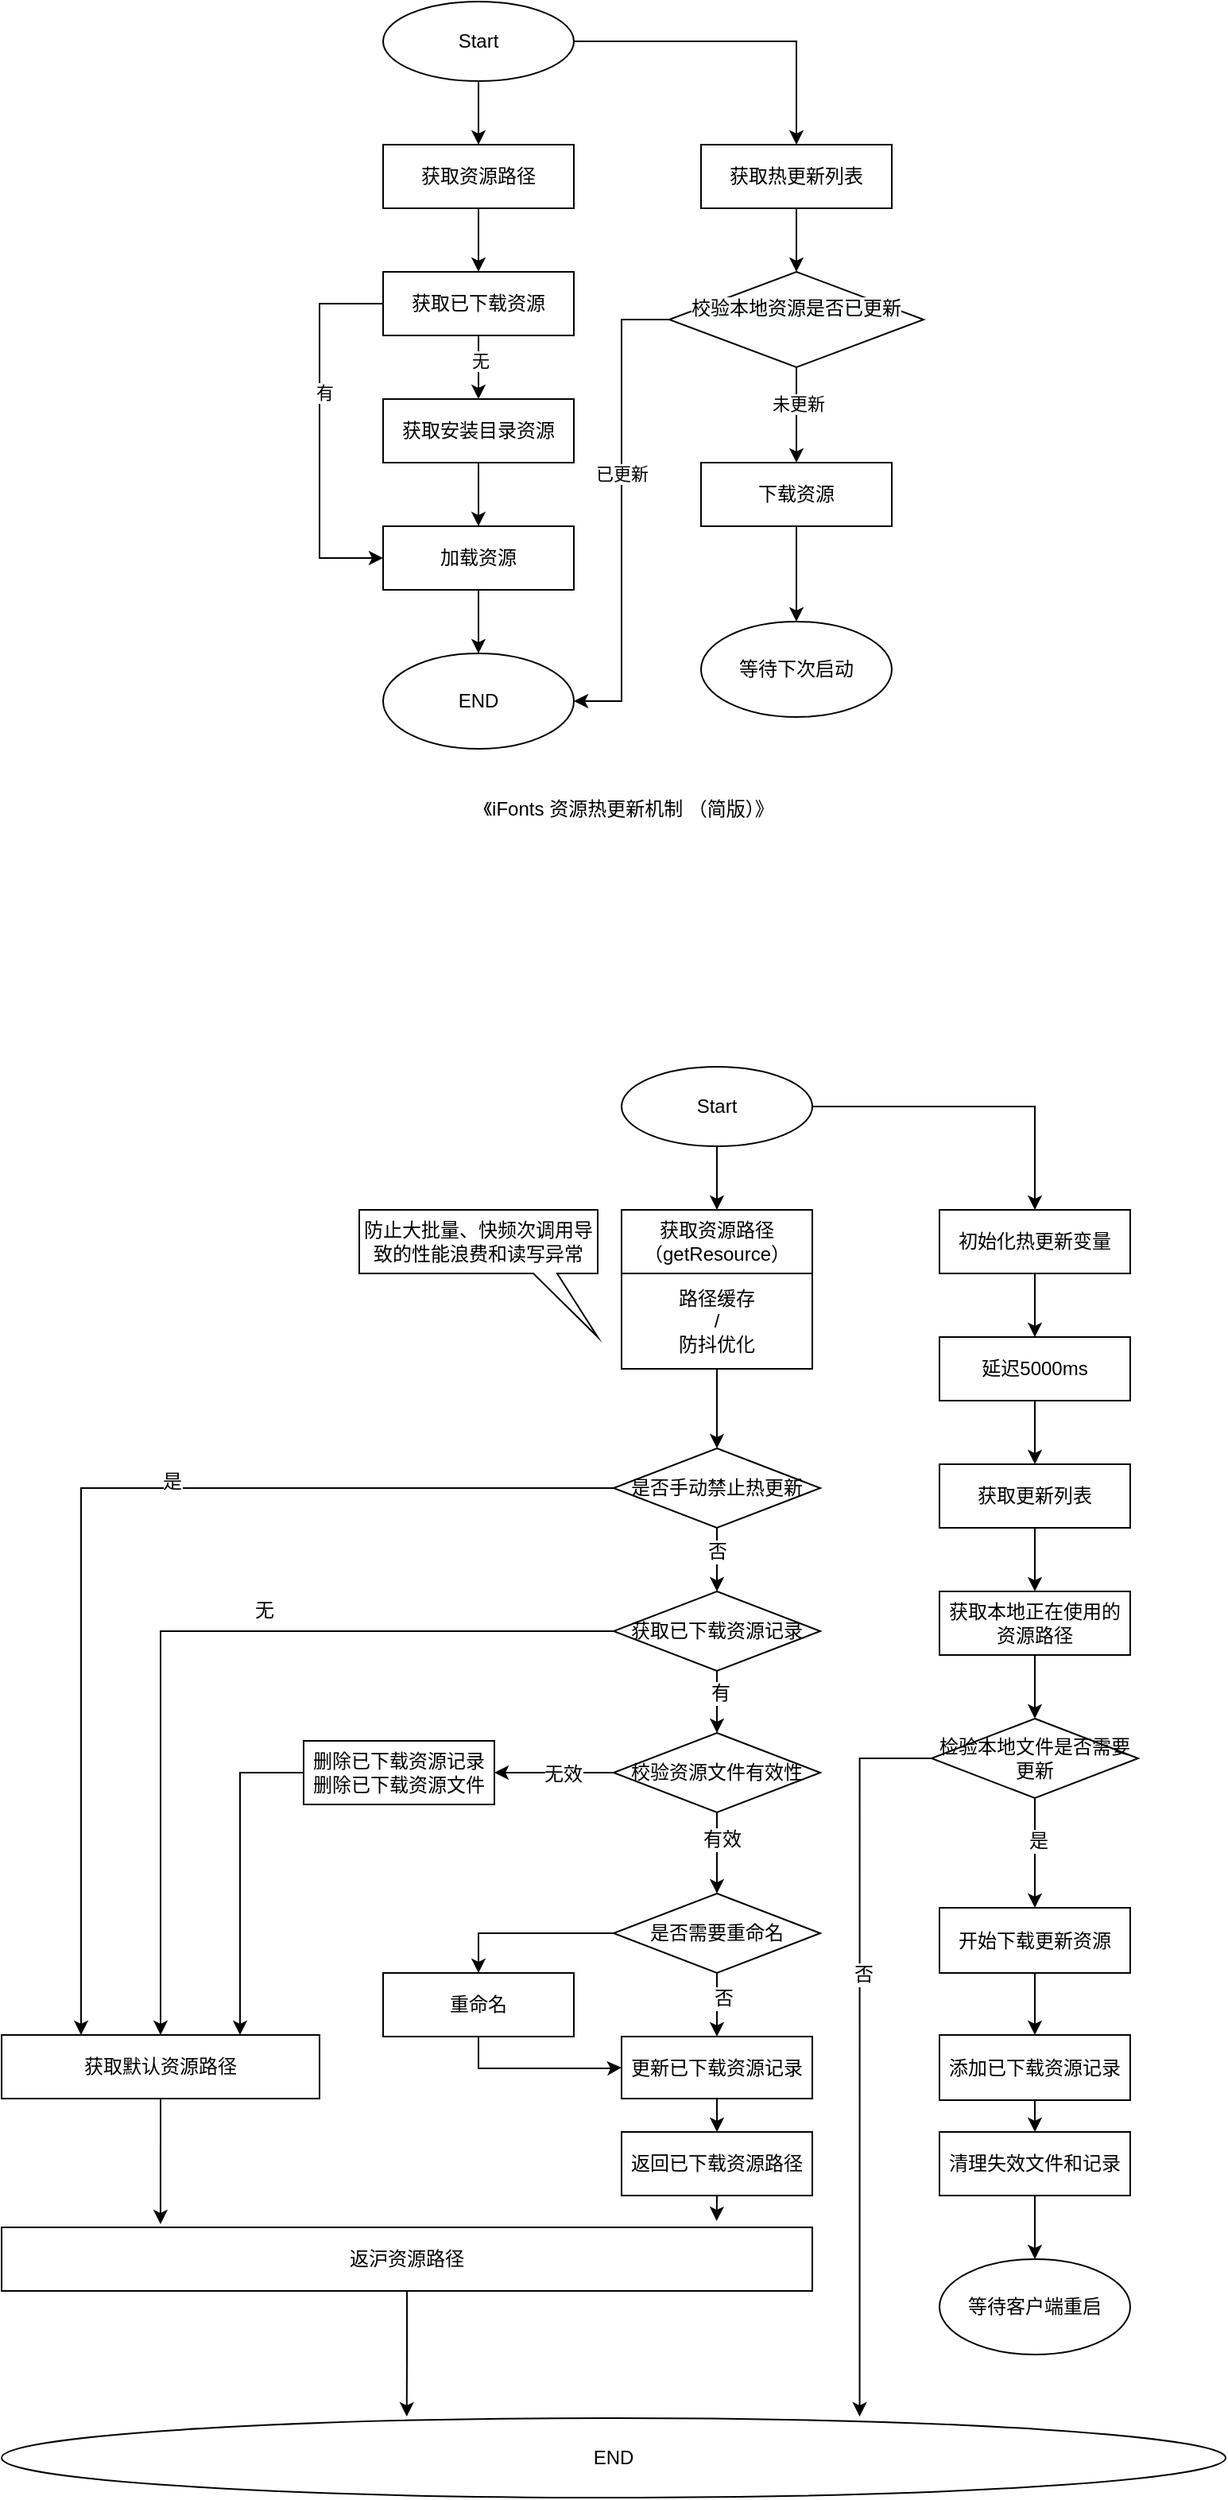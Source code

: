 <mxfile version="20.3.1" type="github">
  <diagram id="C5RBs43oDa-KdzZeNtuy" name="Page-1">
    <mxGraphModel dx="1422" dy="754" grid="0" gridSize="10" guides="1" tooltips="1" connect="1" arrows="0" fold="1" page="1" pageScale="1" pageWidth="827" pageHeight="1169" background="none" math="0" shadow="0">
      <root>
        <mxCell id="WIyWlLk6GJQsqaUBKTNV-0" />
        <mxCell id="WIyWlLk6GJQsqaUBKTNV-1" parent="WIyWlLk6GJQsqaUBKTNV-0" />
        <mxCell id="xe6mJoWitt6VAwb-PU7R-11" style="edgeStyle=orthogonalEdgeStyle;rounded=0;orthogonalLoop=1;jettySize=auto;html=1;exitX=0.5;exitY=1;exitDx=0;exitDy=0;entryX=0.5;entryY=0;entryDx=0;entryDy=0;" parent="WIyWlLk6GJQsqaUBKTNV-1" source="xe6mJoWitt6VAwb-PU7R-31" target="xe6mJoWitt6VAwb-PU7R-1" edge="1">
          <mxGeometry relative="1" as="geometry">
            <mxPoint x="320" y="130" as="sourcePoint" />
          </mxGeometry>
        </mxCell>
        <mxCell id="xe6mJoWitt6VAwb-PU7R-16" style="edgeStyle=orthogonalEdgeStyle;rounded=0;orthogonalLoop=1;jettySize=auto;html=1;exitX=1;exitY=0.5;exitDx=0;exitDy=0;entryX=0.5;entryY=0;entryDx=0;entryDy=0;" parent="WIyWlLk6GJQsqaUBKTNV-1" source="xe6mJoWitt6VAwb-PU7R-31" target="xe6mJoWitt6VAwb-PU7R-14" edge="1">
          <mxGeometry relative="1" as="geometry">
            <mxPoint x="380" y="110" as="sourcePoint" />
          </mxGeometry>
        </mxCell>
        <mxCell id="xe6mJoWitt6VAwb-PU7R-12" style="edgeStyle=orthogonalEdgeStyle;rounded=0;orthogonalLoop=1;jettySize=auto;html=1;exitX=0.5;exitY=1;exitDx=0;exitDy=0;entryX=0.5;entryY=0;entryDx=0;entryDy=0;" parent="WIyWlLk6GJQsqaUBKTNV-1" source="xe6mJoWitt6VAwb-PU7R-1" target="xe6mJoWitt6VAwb-PU7R-2" edge="1">
          <mxGeometry relative="1" as="geometry" />
        </mxCell>
        <mxCell id="xe6mJoWitt6VAwb-PU7R-1" value="获取资源路径" style="rounded=0;whiteSpace=wrap;html=1;" parent="WIyWlLk6GJQsqaUBKTNV-1" vertex="1">
          <mxGeometry x="260" y="170" width="120" height="40" as="geometry" />
        </mxCell>
        <mxCell id="xe6mJoWitt6VAwb-PU7R-3" style="edgeStyle=orthogonalEdgeStyle;rounded=0;orthogonalLoop=1;jettySize=auto;html=1;exitX=0;exitY=0.5;exitDx=0;exitDy=0;entryX=0;entryY=0.5;entryDx=0;entryDy=0;" parent="WIyWlLk6GJQsqaUBKTNV-1" source="xe6mJoWitt6VAwb-PU7R-2" target="xe6mJoWitt6VAwb-PU7R-9" edge="1">
          <mxGeometry relative="1" as="geometry">
            <mxPoint x="180" y="330" as="targetPoint" />
            <Array as="points">
              <mxPoint x="220" y="270" />
              <mxPoint x="220" y="430" />
            </Array>
          </mxGeometry>
        </mxCell>
        <mxCell id="xe6mJoWitt6VAwb-PU7R-5" value="有" style="edgeLabel;html=1;align=center;verticalAlign=middle;resizable=0;points=[];rounded=0;" parent="xe6mJoWitt6VAwb-PU7R-3" vertex="1" connectable="0">
          <mxGeometry x="-0.2" y="3" relative="1" as="geometry">
            <mxPoint as="offset" />
          </mxGeometry>
        </mxCell>
        <mxCell id="xe6mJoWitt6VAwb-PU7R-6" style="edgeStyle=orthogonalEdgeStyle;rounded=0;orthogonalLoop=1;jettySize=auto;html=1;exitX=0.5;exitY=1;exitDx=0;exitDy=0;" parent="WIyWlLk6GJQsqaUBKTNV-1" source="xe6mJoWitt6VAwb-PU7R-2" edge="1">
          <mxGeometry relative="1" as="geometry">
            <mxPoint x="320" y="330" as="targetPoint" />
          </mxGeometry>
        </mxCell>
        <mxCell id="xe6mJoWitt6VAwb-PU7R-7" value="无" style="edgeLabel;html=1;align=center;verticalAlign=middle;resizable=0;points=[];rounded=0;" parent="xe6mJoWitt6VAwb-PU7R-6" vertex="1" connectable="0">
          <mxGeometry x="-0.236" y="1" relative="1" as="geometry">
            <mxPoint as="offset" />
          </mxGeometry>
        </mxCell>
        <mxCell id="xe6mJoWitt6VAwb-PU7R-2" value="获取已下载资源" style="rounded=0;whiteSpace=wrap;html=1;" parent="WIyWlLk6GJQsqaUBKTNV-1" vertex="1">
          <mxGeometry x="260" y="250" width="120" height="40" as="geometry" />
        </mxCell>
        <mxCell id="xe6mJoWitt6VAwb-PU7R-10" style="edgeStyle=orthogonalEdgeStyle;rounded=0;orthogonalLoop=1;jettySize=auto;html=1;exitX=0.5;exitY=1;exitDx=0;exitDy=0;entryX=0.5;entryY=0;entryDx=0;entryDy=0;" parent="WIyWlLk6GJQsqaUBKTNV-1" source="xe6mJoWitt6VAwb-PU7R-8" target="xe6mJoWitt6VAwb-PU7R-9" edge="1">
          <mxGeometry relative="1" as="geometry" />
        </mxCell>
        <mxCell id="xe6mJoWitt6VAwb-PU7R-8" value="获取安装目录资源" style="rounded=0;whiteSpace=wrap;html=1;" parent="WIyWlLk6GJQsqaUBKTNV-1" vertex="1">
          <mxGeometry x="260" y="330" width="120" height="40" as="geometry" />
        </mxCell>
        <mxCell id="xe6mJoWitt6VAwb-PU7R-21" style="edgeStyle=orthogonalEdgeStyle;rounded=0;orthogonalLoop=1;jettySize=auto;html=1;exitX=0.5;exitY=1;exitDx=0;exitDy=0;entryX=0.5;entryY=0;entryDx=0;entryDy=0;" parent="WIyWlLk6GJQsqaUBKTNV-1" source="xe6mJoWitt6VAwb-PU7R-9" target="xe6mJoWitt6VAwb-PU7R-30" edge="1">
          <mxGeometry relative="1" as="geometry" />
        </mxCell>
        <mxCell id="xe6mJoWitt6VAwb-PU7R-9" value="加载资源" style="rounded=0;whiteSpace=wrap;html=1;" parent="WIyWlLk6GJQsqaUBKTNV-1" vertex="1">
          <mxGeometry x="260" y="410" width="120" height="40" as="geometry" />
        </mxCell>
        <mxCell id="xe6mJoWitt6VAwb-PU7R-19" style="edgeStyle=orthogonalEdgeStyle;rounded=0;orthogonalLoop=1;jettySize=auto;html=1;exitX=0.5;exitY=1;exitDx=0;exitDy=0;entryX=0.5;entryY=0;entryDx=0;entryDy=0;" parent="WIyWlLk6GJQsqaUBKTNV-1" source="xe6mJoWitt6VAwb-PU7R-14" target="xe6mJoWitt6VAwb-PU7R-18" edge="1">
          <mxGeometry relative="1" as="geometry" />
        </mxCell>
        <mxCell id="xe6mJoWitt6VAwb-PU7R-14" value="获取热更新列表" style="rounded=0;whiteSpace=wrap;html=1;" parent="WIyWlLk6GJQsqaUBKTNV-1" vertex="1">
          <mxGeometry x="460" y="170" width="120" height="40" as="geometry" />
        </mxCell>
        <mxCell id="xe6mJoWitt6VAwb-PU7R-22" style="edgeStyle=orthogonalEdgeStyle;rounded=0;orthogonalLoop=1;jettySize=auto;html=1;exitX=0;exitY=0.5;exitDx=0;exitDy=0;entryX=1;entryY=0.5;entryDx=0;entryDy=0;" parent="WIyWlLk6GJQsqaUBKTNV-1" source="xe6mJoWitt6VAwb-PU7R-18" target="xe6mJoWitt6VAwb-PU7R-30" edge="1">
          <mxGeometry relative="1" as="geometry" />
        </mxCell>
        <mxCell id="xe6mJoWitt6VAwb-PU7R-23" value="已更新" style="edgeLabel;html=1;align=center;verticalAlign=middle;resizable=0;points=[];rounded=0;" parent="xe6mJoWitt6VAwb-PU7R-22" vertex="1" connectable="0">
          <mxGeometry x="-0.152" relative="1" as="geometry">
            <mxPoint as="offset" />
          </mxGeometry>
        </mxCell>
        <mxCell id="xe6mJoWitt6VAwb-PU7R-25" style="edgeStyle=orthogonalEdgeStyle;rounded=0;orthogonalLoop=1;jettySize=auto;html=1;exitX=0.5;exitY=1;exitDx=0;exitDy=0;entryX=0.5;entryY=0;entryDx=0;entryDy=0;" parent="WIyWlLk6GJQsqaUBKTNV-1" source="xe6mJoWitt6VAwb-PU7R-18" target="xe6mJoWitt6VAwb-PU7R-24" edge="1">
          <mxGeometry relative="1" as="geometry" />
        </mxCell>
        <mxCell id="xe6mJoWitt6VAwb-PU7R-26" value="未更新" style="edgeLabel;html=1;align=center;verticalAlign=middle;resizable=0;points=[];rounded=0;" parent="xe6mJoWitt6VAwb-PU7R-25" vertex="1" connectable="0">
          <mxGeometry x="-0.229" y="1" relative="1" as="geometry">
            <mxPoint as="offset" />
          </mxGeometry>
        </mxCell>
        <mxCell id="xe6mJoWitt6VAwb-PU7R-18" value="&#xa;&lt;span style=&quot;color: rgb(0, 0, 0); font-family: Helvetica; font-size: 12px; font-style: normal; font-variant-ligatures: normal; font-variant-caps: normal; font-weight: 400; letter-spacing: normal; orphans: 2; text-align: center; text-indent: 0px; text-transform: none; widows: 2; word-spacing: 0px; -webkit-text-stroke-width: 0px; background-color: rgb(248, 249, 250); text-decoration-thickness: initial; text-decoration-style: initial; text-decoration-color: initial; float: none; display: inline !important;&quot;&gt;校验本地资源是否已更新&lt;/span&gt;&#xa;&#xa;" style="rhombus;whiteSpace=wrap;html=1;rounded=0;" parent="WIyWlLk6GJQsqaUBKTNV-1" vertex="1">
          <mxGeometry x="440" y="250" width="160" height="60" as="geometry" />
        </mxCell>
        <mxCell id="xe6mJoWitt6VAwb-PU7R-27" style="edgeStyle=orthogonalEdgeStyle;rounded=0;orthogonalLoop=1;jettySize=auto;html=1;exitX=0.5;exitY=1;exitDx=0;exitDy=0;entryX=0.5;entryY=0;entryDx=0;entryDy=0;entryPerimeter=0;" parent="WIyWlLk6GJQsqaUBKTNV-1" source="xe6mJoWitt6VAwb-PU7R-24" target="xe6mJoWitt6VAwb-PU7R-29" edge="1">
          <mxGeometry relative="1" as="geometry">
            <mxPoint x="520" y="460" as="targetPoint" />
          </mxGeometry>
        </mxCell>
        <mxCell id="xe6mJoWitt6VAwb-PU7R-24" value="下载资源" style="rounded=0;whiteSpace=wrap;html=1;" parent="WIyWlLk6GJQsqaUBKTNV-1" vertex="1">
          <mxGeometry x="460" y="370" width="120" height="40" as="geometry" />
        </mxCell>
        <mxCell id="xe6mJoWitt6VAwb-PU7R-29" value="等待下次启动" style="ellipse;whiteSpace=wrap;html=1;rounded=0;" parent="WIyWlLk6GJQsqaUBKTNV-1" vertex="1">
          <mxGeometry x="460" y="470" width="120" height="60" as="geometry" />
        </mxCell>
        <mxCell id="xe6mJoWitt6VAwb-PU7R-30" value="END" style="ellipse;whiteSpace=wrap;html=1;rounded=0;" parent="WIyWlLk6GJQsqaUBKTNV-1" vertex="1">
          <mxGeometry x="260" y="490" width="120" height="60" as="geometry" />
        </mxCell>
        <mxCell id="xe6mJoWitt6VAwb-PU7R-31" value="Start" style="ellipse;whiteSpace=wrap;html=1;rounded=0;" parent="WIyWlLk6GJQsqaUBKTNV-1" vertex="1">
          <mxGeometry x="260" y="80" width="120" height="50" as="geometry" />
        </mxCell>
        <mxCell id="JpnCjVbmepu3uOg2F2u0-0" value="《iFonts 资源热更新机制 （简版）》" style="text;html=1;align=center;verticalAlign=middle;resizable=0;points=[];autosize=1;strokeColor=none;fillColor=none;rounded=0;" vertex="1" parent="WIyWlLk6GJQsqaUBKTNV-1">
          <mxGeometry x="307" y="575" width="213" height="26" as="geometry" />
        </mxCell>
        <mxCell id="JpnCjVbmepu3uOg2F2u0-1" style="edgeStyle=orthogonalEdgeStyle;rounded=0;orthogonalLoop=1;jettySize=auto;html=1;exitX=0.5;exitY=1;exitDx=0;exitDy=0;entryX=0.5;entryY=0;entryDx=0;entryDy=0;" edge="1" parent="WIyWlLk6GJQsqaUBKTNV-1" source="JpnCjVbmepu3uOg2F2u0-25" target="JpnCjVbmepu3uOg2F2u0-4">
          <mxGeometry relative="1" as="geometry">
            <mxPoint x="470" y="800" as="sourcePoint" />
          </mxGeometry>
        </mxCell>
        <mxCell id="JpnCjVbmepu3uOg2F2u0-2" style="edgeStyle=orthogonalEdgeStyle;rounded=0;orthogonalLoop=1;jettySize=auto;html=1;exitX=1;exitY=0.5;exitDx=0;exitDy=0;entryX=0.5;entryY=0;entryDx=0;entryDy=0;" edge="1" parent="WIyWlLk6GJQsqaUBKTNV-1" source="JpnCjVbmepu3uOg2F2u0-25" target="JpnCjVbmepu3uOg2F2u0-15">
          <mxGeometry relative="1" as="geometry">
            <mxPoint x="530" y="780" as="sourcePoint" />
          </mxGeometry>
        </mxCell>
        <mxCell id="JpnCjVbmepu3uOg2F2u0-4" value="获取资源路径（getResource）" style="rounded=0;whiteSpace=wrap;html=1;" vertex="1" parent="WIyWlLk6GJQsqaUBKTNV-1">
          <mxGeometry x="410" y="840" width="120" height="40" as="geometry" />
        </mxCell>
        <mxCell id="JpnCjVbmepu3uOg2F2u0-96" style="edgeStyle=orthogonalEdgeStyle;rounded=0;orthogonalLoop=1;jettySize=auto;html=1;exitX=0.5;exitY=1;exitDx=0;exitDy=0;entryX=0.5;entryY=0;entryDx=0;entryDy=0;fontSize=12;startArrow=none;startFill=0;endArrow=classic;endFill=1;" edge="1" parent="WIyWlLk6GJQsqaUBKTNV-1" source="JpnCjVbmepu3uOg2F2u0-15" target="JpnCjVbmepu3uOg2F2u0-87">
          <mxGeometry relative="1" as="geometry" />
        </mxCell>
        <mxCell id="JpnCjVbmepu3uOg2F2u0-15" value="初始化热更新变量" style="rounded=0;whiteSpace=wrap;html=1;" vertex="1" parent="WIyWlLk6GJQsqaUBKTNV-1">
          <mxGeometry x="610" y="840" width="120" height="40" as="geometry" />
        </mxCell>
        <mxCell id="JpnCjVbmepu3uOg2F2u0-25" value="Start" style="ellipse;whiteSpace=wrap;html=1;rounded=0;" vertex="1" parent="WIyWlLk6GJQsqaUBKTNV-1">
          <mxGeometry x="410" y="750" width="120" height="50" as="geometry" />
        </mxCell>
        <mxCell id="JpnCjVbmepu3uOg2F2u0-49" style="orthogonalLoop=1;jettySize=auto;html=1;exitX=0.5;exitY=1;exitDx=0;exitDy=0;fontSize=12;endArrow=classic;rounded=0;startArrow=none;startFill=0;endFill=1;entryX=0.5;entryY=0;entryDx=0;entryDy=0;edgeStyle=orthogonalEdgeStyle;" edge="1" parent="WIyWlLk6GJQsqaUBKTNV-1" source="JpnCjVbmepu3uOg2F2u0-45" target="JpnCjVbmepu3uOg2F2u0-51">
          <mxGeometry relative="1" as="geometry">
            <mxPoint x="470" y="1000" as="targetPoint" />
          </mxGeometry>
        </mxCell>
        <mxCell id="JpnCjVbmepu3uOg2F2u0-45" value="&lt;span style=&quot;color: rgb(0, 0, 0); font-family: Helvetica; font-size: 12px; font-style: normal; font-variant-ligatures: normal; font-variant-caps: normal; font-weight: 400; letter-spacing: normal; orphans: 2; text-align: center; text-indent: 0px; text-transform: none; widows: 2; word-spacing: 0px; -webkit-text-stroke-width: 0px; background-color: rgb(255, 255, 255); text-decoration-thickness: initial; text-decoration-style: initial; text-decoration-color: initial; float: none; display: inline !important;&quot;&gt;路径缓存&lt;/span&gt;&lt;br style=&quot;color: rgb(0, 0, 0); font-family: Helvetica; font-size: 12px; font-style: normal; font-variant-ligatures: normal; font-variant-caps: normal; font-weight: 400; letter-spacing: normal; orphans: 2; text-align: center; text-indent: 0px; text-transform: none; widows: 2; word-spacing: 0px; -webkit-text-stroke-width: 0px; text-decoration-thickness: initial; text-decoration-style: initial; text-decoration-color: initial;&quot;&gt;&lt;span style=&quot;color: rgb(0, 0, 0); font-family: Helvetica; font-size: 12px; font-style: normal; font-variant-ligatures: normal; font-variant-caps: normal; font-weight: 400; letter-spacing: normal; orphans: 2; text-align: center; text-indent: 0px; text-transform: none; widows: 2; word-spacing: 0px; -webkit-text-stroke-width: 0px; background-color: rgb(255, 255, 255); text-decoration-thickness: initial; text-decoration-style: initial; text-decoration-color: initial; float: none; display: inline !important;&quot;&gt;/&lt;/span&gt;&lt;br style=&quot;color: rgb(0, 0, 0); font-family: Helvetica; font-size: 12px; font-style: normal; font-variant-ligatures: normal; font-variant-caps: normal; font-weight: 400; letter-spacing: normal; orphans: 2; text-align: center; text-indent: 0px; text-transform: none; widows: 2; word-spacing: 0px; -webkit-text-stroke-width: 0px; text-decoration-thickness: initial; text-decoration-style: initial; text-decoration-color: initial;&quot;&gt;&lt;span style=&quot;color: rgb(0, 0, 0); font-family: Helvetica; font-size: 12px; font-style: normal; font-variant-ligatures: normal; font-variant-caps: normal; font-weight: 400; letter-spacing: normal; orphans: 2; text-align: center; text-indent: 0px; text-transform: none; widows: 2; word-spacing: 0px; -webkit-text-stroke-width: 0px; background-color: rgb(255, 255, 255); text-decoration-thickness: initial; text-decoration-style: initial; text-decoration-color: initial; float: none; display: inline !important;&quot;&gt;防抖优化&lt;/span&gt;&lt;br&gt;" style="rounded=0;whiteSpace=wrap;html=1;fontSize=12;" vertex="1" parent="WIyWlLk6GJQsqaUBKTNV-1">
          <mxGeometry x="410" y="880" width="120" height="60" as="geometry" />
        </mxCell>
        <mxCell id="JpnCjVbmepu3uOg2F2u0-50" style="edgeStyle=none;rounded=0;orthogonalLoop=1;jettySize=auto;html=1;exitX=0.5;exitY=1;exitDx=0;exitDy=0;fontSize=12;startArrow=none;startFill=0;endArrow=classic;endFill=1;entryX=0.5;entryY=0;entryDx=0;entryDy=0;" edge="1" parent="WIyWlLk6GJQsqaUBKTNV-1" source="JpnCjVbmepu3uOg2F2u0-51" target="JpnCjVbmepu3uOg2F2u0-60">
          <mxGeometry relative="1" as="geometry">
            <mxPoint x="470" y="1080" as="targetPoint" />
            <mxPoint x="470" y="1040" as="sourcePoint" />
          </mxGeometry>
        </mxCell>
        <mxCell id="JpnCjVbmepu3uOg2F2u0-56" value="否" style="edgeLabel;html=1;align=center;verticalAlign=middle;resizable=0;points=[];fontSize=12;" vertex="1" connectable="0" parent="JpnCjVbmepu3uOg2F2u0-50">
          <mxGeometry x="-0.5" y="-1" relative="1" as="geometry">
            <mxPoint x="1" y="5" as="offset" />
          </mxGeometry>
        </mxCell>
        <mxCell id="JpnCjVbmepu3uOg2F2u0-53" style="edgeStyle=orthogonalEdgeStyle;rounded=0;orthogonalLoop=1;jettySize=auto;html=1;exitX=0;exitY=0.5;exitDx=0;exitDy=0;fontSize=12;startArrow=none;startFill=0;endArrow=classic;endFill=1;entryX=0.25;entryY=0;entryDx=0;entryDy=0;" edge="1" parent="WIyWlLk6GJQsqaUBKTNV-1" source="JpnCjVbmepu3uOg2F2u0-51" target="JpnCjVbmepu3uOg2F2u0-54">
          <mxGeometry relative="1" as="geometry">
            <mxPoint x="350" y="1015" as="targetPoint" />
          </mxGeometry>
        </mxCell>
        <mxCell id="JpnCjVbmepu3uOg2F2u0-55" value="是" style="edgeLabel;html=1;align=center;verticalAlign=middle;resizable=0;points=[];fontSize=12;" vertex="1" connectable="0" parent="JpnCjVbmepu3uOg2F2u0-53">
          <mxGeometry x="-0.181" y="-4" relative="1" as="geometry">
            <mxPoint as="offset" />
          </mxGeometry>
        </mxCell>
        <mxCell id="JpnCjVbmepu3uOg2F2u0-51" value="是否手动禁止热更新" style="rhombus;whiteSpace=wrap;html=1;fontSize=12;" vertex="1" parent="WIyWlLk6GJQsqaUBKTNV-1">
          <mxGeometry x="405" y="990" width="130" height="50" as="geometry" />
        </mxCell>
        <mxCell id="JpnCjVbmepu3uOg2F2u0-78" style="edgeStyle=orthogonalEdgeStyle;rounded=0;orthogonalLoop=1;jettySize=auto;html=1;exitX=0.5;exitY=1;exitDx=0;exitDy=0;entryX=0.196;entryY=-0.05;entryDx=0;entryDy=0;entryPerimeter=0;fontSize=12;startArrow=none;startFill=0;endArrow=classic;endFill=1;" edge="1" parent="WIyWlLk6GJQsqaUBKTNV-1" source="JpnCjVbmepu3uOg2F2u0-54" target="JpnCjVbmepu3uOg2F2u0-77">
          <mxGeometry relative="1" as="geometry" />
        </mxCell>
        <mxCell id="JpnCjVbmepu3uOg2F2u0-54" value="获取默认资源路径" style="rounded=0;whiteSpace=wrap;html=1;fontSize=12;" vertex="1" parent="WIyWlLk6GJQsqaUBKTNV-1">
          <mxGeometry x="20" y="1359" width="200" height="40" as="geometry" />
        </mxCell>
        <mxCell id="JpnCjVbmepu3uOg2F2u0-58" style="edgeStyle=orthogonalEdgeStyle;rounded=0;orthogonalLoop=1;jettySize=auto;html=1;exitX=0;exitY=0.5;exitDx=0;exitDy=0;entryX=0.5;entryY=0;entryDx=0;entryDy=0;fontSize=12;startArrow=none;startFill=0;endArrow=classic;endFill=1;" edge="1" parent="WIyWlLk6GJQsqaUBKTNV-1" source="JpnCjVbmepu3uOg2F2u0-60" target="JpnCjVbmepu3uOg2F2u0-54">
          <mxGeometry relative="1" as="geometry">
            <mxPoint x="411" y="1100" as="sourcePoint" />
          </mxGeometry>
        </mxCell>
        <mxCell id="JpnCjVbmepu3uOg2F2u0-59" value="无" style="edgeLabel;html=1;align=center;verticalAlign=middle;resizable=0;points=[];fontSize=12;" vertex="1" connectable="0" parent="JpnCjVbmepu3uOg2F2u0-58">
          <mxGeometry x="-0.179" y="2" relative="1" as="geometry">
            <mxPoint x="1" y="-15" as="offset" />
          </mxGeometry>
        </mxCell>
        <mxCell id="JpnCjVbmepu3uOg2F2u0-62" style="edgeStyle=orthogonalEdgeStyle;rounded=0;orthogonalLoop=1;jettySize=auto;html=1;exitX=0.5;exitY=1;exitDx=0;exitDy=0;entryX=0.5;entryY=0;entryDx=0;entryDy=0;fontSize=12;startArrow=none;startFill=0;endArrow=classic;endFill=1;" edge="1" parent="WIyWlLk6GJQsqaUBKTNV-1" source="JpnCjVbmepu3uOg2F2u0-60" target="JpnCjVbmepu3uOg2F2u0-61">
          <mxGeometry relative="1" as="geometry" />
        </mxCell>
        <mxCell id="JpnCjVbmepu3uOg2F2u0-63" value="有" style="edgeLabel;html=1;align=center;verticalAlign=middle;resizable=0;points=[];fontSize=12;" vertex="1" connectable="0" parent="JpnCjVbmepu3uOg2F2u0-62">
          <mxGeometry x="-0.312" y="2" relative="1" as="geometry">
            <mxPoint as="offset" />
          </mxGeometry>
        </mxCell>
        <mxCell id="JpnCjVbmepu3uOg2F2u0-60" value="获取已下载资源记录" style="rhombus;whiteSpace=wrap;html=1;fontSize=12;" vertex="1" parent="WIyWlLk6GJQsqaUBKTNV-1">
          <mxGeometry x="405" y="1080" width="130" height="50" as="geometry" />
        </mxCell>
        <mxCell id="JpnCjVbmepu3uOg2F2u0-65" style="edgeStyle=orthogonalEdgeStyle;rounded=0;orthogonalLoop=1;jettySize=auto;html=1;exitX=0;exitY=0.5;exitDx=0;exitDy=0;entryX=1;entryY=0.5;entryDx=0;entryDy=0;fontSize=12;startArrow=none;startFill=0;endArrow=classic;endFill=1;" edge="1" parent="WIyWlLk6GJQsqaUBKTNV-1" source="JpnCjVbmepu3uOg2F2u0-61" target="JpnCjVbmepu3uOg2F2u0-64">
          <mxGeometry relative="1" as="geometry" />
        </mxCell>
        <mxCell id="JpnCjVbmepu3uOg2F2u0-67" value="无效" style="edgeLabel;html=1;align=center;verticalAlign=middle;resizable=0;points=[];fontSize=12;" vertex="1" connectable="0" parent="JpnCjVbmepu3uOg2F2u0-65">
          <mxGeometry x="-0.15" y="1" relative="1" as="geometry">
            <mxPoint as="offset" />
          </mxGeometry>
        </mxCell>
        <mxCell id="JpnCjVbmepu3uOg2F2u0-68" style="edgeStyle=orthogonalEdgeStyle;rounded=0;orthogonalLoop=1;jettySize=auto;html=1;exitX=0.5;exitY=1;exitDx=0;exitDy=0;fontSize=12;startArrow=none;startFill=0;endArrow=classic;endFill=1;entryX=0.5;entryY=0;entryDx=0;entryDy=0;" edge="1" parent="WIyWlLk6GJQsqaUBKTNV-1" source="JpnCjVbmepu3uOg2F2u0-61" target="JpnCjVbmepu3uOg2F2u0-71">
          <mxGeometry relative="1" as="geometry">
            <mxPoint x="470" y="1280" as="targetPoint" />
          </mxGeometry>
        </mxCell>
        <mxCell id="JpnCjVbmepu3uOg2F2u0-69" value="有效" style="edgeLabel;html=1;align=center;verticalAlign=middle;resizable=0;points=[];fontSize=12;" vertex="1" connectable="0" parent="JpnCjVbmepu3uOg2F2u0-68">
          <mxGeometry x="-0.343" y="3" relative="1" as="geometry">
            <mxPoint as="offset" />
          </mxGeometry>
        </mxCell>
        <mxCell id="JpnCjVbmepu3uOg2F2u0-61" value="校验资源文件有效性" style="rhombus;whiteSpace=wrap;html=1;fontSize=12;" vertex="1" parent="WIyWlLk6GJQsqaUBKTNV-1">
          <mxGeometry x="405" y="1169" width="130" height="50" as="geometry" />
        </mxCell>
        <mxCell id="JpnCjVbmepu3uOg2F2u0-66" style="edgeStyle=orthogonalEdgeStyle;rounded=0;orthogonalLoop=1;jettySize=auto;html=1;exitX=0;exitY=0.5;exitDx=0;exitDy=0;entryX=0.75;entryY=0;entryDx=0;entryDy=0;fontSize=12;startArrow=none;startFill=0;endArrow=classic;endFill=1;" edge="1" parent="WIyWlLk6GJQsqaUBKTNV-1" source="JpnCjVbmepu3uOg2F2u0-64" target="JpnCjVbmepu3uOg2F2u0-54">
          <mxGeometry relative="1" as="geometry" />
        </mxCell>
        <mxCell id="JpnCjVbmepu3uOg2F2u0-64" value="删除已下载资源记录&lt;br&gt;删除已下载资源文件" style="rounded=0;whiteSpace=wrap;html=1;fontSize=12;" vertex="1" parent="WIyWlLk6GJQsqaUBKTNV-1">
          <mxGeometry x="210" y="1174" width="120" height="40" as="geometry" />
        </mxCell>
        <mxCell id="JpnCjVbmepu3uOg2F2u0-81" style="edgeStyle=orthogonalEdgeStyle;rounded=0;orthogonalLoop=1;jettySize=auto;html=1;exitX=0.5;exitY=1;exitDx=0;exitDy=0;entryX=0.5;entryY=0;entryDx=0;entryDy=0;fontSize=12;startArrow=none;startFill=0;endArrow=classic;endFill=1;" edge="1" parent="WIyWlLk6GJQsqaUBKTNV-1" source="JpnCjVbmepu3uOg2F2u0-70" target="JpnCjVbmepu3uOg2F2u0-80">
          <mxGeometry relative="1" as="geometry" />
        </mxCell>
        <mxCell id="JpnCjVbmepu3uOg2F2u0-70" value="更新已下载资源记录" style="rounded=0;whiteSpace=wrap;html=1;fontSize=12;" vertex="1" parent="WIyWlLk6GJQsqaUBKTNV-1">
          <mxGeometry x="410" y="1360" width="120" height="39" as="geometry" />
        </mxCell>
        <mxCell id="JpnCjVbmepu3uOg2F2u0-72" style="edgeStyle=orthogonalEdgeStyle;rounded=0;orthogonalLoop=1;jettySize=auto;html=1;exitX=0.5;exitY=1;exitDx=0;exitDy=0;entryX=0.5;entryY=0;entryDx=0;entryDy=0;fontSize=12;startArrow=none;startFill=0;endArrow=classic;endFill=1;" edge="1" parent="WIyWlLk6GJQsqaUBKTNV-1" source="JpnCjVbmepu3uOg2F2u0-71" target="JpnCjVbmepu3uOg2F2u0-70">
          <mxGeometry relative="1" as="geometry" />
        </mxCell>
        <mxCell id="JpnCjVbmepu3uOg2F2u0-73" value="否" style="edgeLabel;html=1;align=center;verticalAlign=middle;resizable=0;points=[];fontSize=12;" vertex="1" connectable="0" parent="JpnCjVbmepu3uOg2F2u0-72">
          <mxGeometry x="-0.2" y="4" relative="1" as="geometry">
            <mxPoint as="offset" />
          </mxGeometry>
        </mxCell>
        <mxCell id="JpnCjVbmepu3uOg2F2u0-75" style="edgeStyle=orthogonalEdgeStyle;rounded=0;orthogonalLoop=1;jettySize=auto;html=1;exitX=0;exitY=0.5;exitDx=0;exitDy=0;entryX=0.5;entryY=0;entryDx=0;entryDy=0;fontSize=12;startArrow=none;startFill=0;endArrow=classic;endFill=1;" edge="1" parent="WIyWlLk6GJQsqaUBKTNV-1" source="JpnCjVbmepu3uOg2F2u0-71" target="JpnCjVbmepu3uOg2F2u0-74">
          <mxGeometry relative="1" as="geometry" />
        </mxCell>
        <mxCell id="JpnCjVbmepu3uOg2F2u0-71" value="是否需要重命名" style="rhombus;whiteSpace=wrap;html=1;fontSize=12;" vertex="1" parent="WIyWlLk6GJQsqaUBKTNV-1">
          <mxGeometry x="405" y="1270" width="130" height="50" as="geometry" />
        </mxCell>
        <mxCell id="JpnCjVbmepu3uOg2F2u0-76" style="edgeStyle=orthogonalEdgeStyle;rounded=0;orthogonalLoop=1;jettySize=auto;html=1;exitX=0.5;exitY=1;exitDx=0;exitDy=0;entryX=0;entryY=0.5;entryDx=0;entryDy=0;fontSize=12;startArrow=none;startFill=0;endArrow=classic;endFill=1;" edge="1" parent="WIyWlLk6GJQsqaUBKTNV-1" source="JpnCjVbmepu3uOg2F2u0-74" target="JpnCjVbmepu3uOg2F2u0-70">
          <mxGeometry relative="1" as="geometry" />
        </mxCell>
        <mxCell id="JpnCjVbmepu3uOg2F2u0-74" value="重命名" style="rounded=0;whiteSpace=wrap;html=1;fontSize=12;" vertex="1" parent="WIyWlLk6GJQsqaUBKTNV-1">
          <mxGeometry x="260" y="1320" width="120" height="40" as="geometry" />
        </mxCell>
        <mxCell id="JpnCjVbmepu3uOg2F2u0-83" style="edgeStyle=orthogonalEdgeStyle;rounded=0;orthogonalLoop=1;jettySize=auto;html=1;exitX=0.5;exitY=1;exitDx=0;exitDy=0;fontSize=12;startArrow=none;startFill=0;endArrow=classic;endFill=1;entryX=0.331;entryY=-0.02;entryDx=0;entryDy=0;entryPerimeter=0;" edge="1" parent="WIyWlLk6GJQsqaUBKTNV-1" source="JpnCjVbmepu3uOg2F2u0-77" target="JpnCjVbmepu3uOg2F2u0-84">
          <mxGeometry relative="1" as="geometry">
            <mxPoint x="275" y="1560" as="targetPoint" />
          </mxGeometry>
        </mxCell>
        <mxCell id="JpnCjVbmepu3uOg2F2u0-77" value="返沪资源路径" style="rounded=0;whiteSpace=wrap;html=1;fontSize=12;" vertex="1" parent="WIyWlLk6GJQsqaUBKTNV-1">
          <mxGeometry x="20" y="1480" width="510" height="40" as="geometry" />
        </mxCell>
        <mxCell id="JpnCjVbmepu3uOg2F2u0-82" style="edgeStyle=orthogonalEdgeStyle;rounded=0;orthogonalLoop=1;jettySize=auto;html=1;exitX=0.5;exitY=1;exitDx=0;exitDy=0;entryX=0.882;entryY=-0.1;entryDx=0;entryDy=0;entryPerimeter=0;fontSize=12;startArrow=none;startFill=0;endArrow=classic;endFill=1;" edge="1" parent="WIyWlLk6GJQsqaUBKTNV-1" source="JpnCjVbmepu3uOg2F2u0-80" target="JpnCjVbmepu3uOg2F2u0-77">
          <mxGeometry relative="1" as="geometry" />
        </mxCell>
        <mxCell id="JpnCjVbmepu3uOg2F2u0-80" value="返回已下载资源路径" style="rounded=0;whiteSpace=wrap;html=1;fontSize=12;" vertex="1" parent="WIyWlLk6GJQsqaUBKTNV-1">
          <mxGeometry x="410" y="1420" width="120" height="40" as="geometry" />
        </mxCell>
        <mxCell id="JpnCjVbmepu3uOg2F2u0-84" value="END" style="ellipse;whiteSpace=wrap;html=1;fontSize=12;" vertex="1" parent="WIyWlLk6GJQsqaUBKTNV-1">
          <mxGeometry x="20" y="1600" width="770" height="50" as="geometry" />
        </mxCell>
        <mxCell id="JpnCjVbmepu3uOg2F2u0-85" value="防止大批量、快频次调用导致的性能浪费和读写异常" style="shape=callout;whiteSpace=wrap;html=1;perimeter=calloutPerimeter;fontSize=12;position2=1;size=40;position=0.73;base=15;rotation=0;" vertex="1" parent="WIyWlLk6GJQsqaUBKTNV-1">
          <mxGeometry x="245" y="840" width="150" height="80" as="geometry" />
        </mxCell>
        <mxCell id="JpnCjVbmepu3uOg2F2u0-98" style="edgeStyle=orthogonalEdgeStyle;rounded=0;orthogonalLoop=1;jettySize=auto;html=1;exitX=0.5;exitY=1;exitDx=0;exitDy=0;entryX=0.5;entryY=0;entryDx=0;entryDy=0;fontSize=12;startArrow=none;startFill=0;endArrow=classic;endFill=1;" edge="1" parent="WIyWlLk6GJQsqaUBKTNV-1" source="JpnCjVbmepu3uOg2F2u0-86" target="JpnCjVbmepu3uOg2F2u0-95">
          <mxGeometry relative="1" as="geometry" />
        </mxCell>
        <mxCell id="JpnCjVbmepu3uOg2F2u0-86" value="获取更新列表" style="rounded=0;whiteSpace=wrap;html=1;fontSize=12;" vertex="1" parent="WIyWlLk6GJQsqaUBKTNV-1">
          <mxGeometry x="610" y="1000" width="120" height="40" as="geometry" />
        </mxCell>
        <mxCell id="JpnCjVbmepu3uOg2F2u0-97" style="edgeStyle=orthogonalEdgeStyle;rounded=0;orthogonalLoop=1;jettySize=auto;html=1;exitX=0.5;exitY=1;exitDx=0;exitDy=0;entryX=0.5;entryY=0;entryDx=0;entryDy=0;fontSize=12;startArrow=none;startFill=0;endArrow=classic;endFill=1;" edge="1" parent="WIyWlLk6GJQsqaUBKTNV-1" source="JpnCjVbmepu3uOg2F2u0-87" target="JpnCjVbmepu3uOg2F2u0-86">
          <mxGeometry relative="1" as="geometry" />
        </mxCell>
        <mxCell id="JpnCjVbmepu3uOg2F2u0-87" value="延迟5000ms" style="rounded=0;whiteSpace=wrap;html=1;fontSize=12;" vertex="1" parent="WIyWlLk6GJQsqaUBKTNV-1">
          <mxGeometry x="610" y="920" width="120" height="40" as="geometry" />
        </mxCell>
        <mxCell id="JpnCjVbmepu3uOg2F2u0-90" style="edgeStyle=orthogonalEdgeStyle;rounded=0;orthogonalLoop=1;jettySize=auto;html=1;exitX=0;exitY=0.5;exitDx=0;exitDy=0;fontSize=12;startArrow=none;startFill=0;endArrow=classic;endFill=1;entryX=0.701;entryY=-0.02;entryDx=0;entryDy=0;entryPerimeter=0;" edge="1" parent="WIyWlLk6GJQsqaUBKTNV-1" source="JpnCjVbmepu3uOg2F2u0-89" target="JpnCjVbmepu3uOg2F2u0-84">
          <mxGeometry relative="1" as="geometry">
            <mxPoint x="560" y="1570" as="targetPoint" />
            <Array as="points">
              <mxPoint x="560" y="1185" />
            </Array>
          </mxGeometry>
        </mxCell>
        <mxCell id="JpnCjVbmepu3uOg2F2u0-91" value="否" style="edgeLabel;html=1;align=center;verticalAlign=middle;resizable=0;points=[];fontSize=12;" vertex="1" connectable="0" parent="JpnCjVbmepu3uOg2F2u0-90">
          <mxGeometry x="-0.214" y="2" relative="1" as="geometry">
            <mxPoint as="offset" />
          </mxGeometry>
        </mxCell>
        <mxCell id="JpnCjVbmepu3uOg2F2u0-92" style="edgeStyle=orthogonalEdgeStyle;rounded=0;orthogonalLoop=1;jettySize=auto;html=1;exitX=0.5;exitY=1;exitDx=0;exitDy=0;fontSize=12;startArrow=none;startFill=0;endArrow=classic;endFill=1;entryX=0.5;entryY=0;entryDx=0;entryDy=0;" edge="1" parent="WIyWlLk6GJQsqaUBKTNV-1" source="JpnCjVbmepu3uOg2F2u0-89" target="JpnCjVbmepu3uOg2F2u0-94">
          <mxGeometry relative="1" as="geometry">
            <mxPoint x="670" y="1160" as="targetPoint" />
          </mxGeometry>
        </mxCell>
        <mxCell id="JpnCjVbmepu3uOg2F2u0-93" value="是" style="edgeLabel;html=1;align=center;verticalAlign=middle;resizable=0;points=[];fontSize=12;" vertex="1" connectable="0" parent="JpnCjVbmepu3uOg2F2u0-92">
          <mxGeometry x="-0.213" y="2" relative="1" as="geometry">
            <mxPoint as="offset" />
          </mxGeometry>
        </mxCell>
        <mxCell id="JpnCjVbmepu3uOg2F2u0-89" value="检验本地文件是否需要更新" style="rhombus;whiteSpace=wrap;html=1;fontSize=12;" vertex="1" parent="WIyWlLk6GJQsqaUBKTNV-1">
          <mxGeometry x="605" y="1160" width="130" height="50" as="geometry" />
        </mxCell>
        <mxCell id="JpnCjVbmepu3uOg2F2u0-101" style="edgeStyle=orthogonalEdgeStyle;rounded=0;orthogonalLoop=1;jettySize=auto;html=1;exitX=0.5;exitY=1;exitDx=0;exitDy=0;entryX=0.5;entryY=0;entryDx=0;entryDy=0;fontSize=12;startArrow=none;startFill=0;endArrow=classic;endFill=1;" edge="1" parent="WIyWlLk6GJQsqaUBKTNV-1" source="JpnCjVbmepu3uOg2F2u0-94" target="JpnCjVbmepu3uOg2F2u0-100">
          <mxGeometry relative="1" as="geometry" />
        </mxCell>
        <mxCell id="JpnCjVbmepu3uOg2F2u0-94" value="开始下载更新资源" style="rounded=0;whiteSpace=wrap;html=1;fontSize=12;" vertex="1" parent="WIyWlLk6GJQsqaUBKTNV-1">
          <mxGeometry x="610" y="1279" width="120" height="41" as="geometry" />
        </mxCell>
        <mxCell id="JpnCjVbmepu3uOg2F2u0-99" style="edgeStyle=orthogonalEdgeStyle;rounded=0;orthogonalLoop=1;jettySize=auto;html=1;exitX=0.5;exitY=1;exitDx=0;exitDy=0;entryX=0.5;entryY=0;entryDx=0;entryDy=0;fontSize=12;startArrow=none;startFill=0;endArrow=classic;endFill=1;" edge="1" parent="WIyWlLk6GJQsqaUBKTNV-1" source="JpnCjVbmepu3uOg2F2u0-95" target="JpnCjVbmepu3uOg2F2u0-89">
          <mxGeometry relative="1" as="geometry" />
        </mxCell>
        <mxCell id="JpnCjVbmepu3uOg2F2u0-95" value="获取本地正在使用的资源路径" style="rounded=0;whiteSpace=wrap;html=1;fontSize=12;" vertex="1" parent="WIyWlLk6GJQsqaUBKTNV-1">
          <mxGeometry x="610" y="1080" width="120" height="40" as="geometry" />
        </mxCell>
        <mxCell id="JpnCjVbmepu3uOg2F2u0-103" style="edgeStyle=orthogonalEdgeStyle;rounded=0;orthogonalLoop=1;jettySize=auto;html=1;exitX=0.5;exitY=1;exitDx=0;exitDy=0;entryX=0.5;entryY=0;entryDx=0;entryDy=0;fontSize=12;startArrow=none;startFill=0;endArrow=classic;endFill=1;" edge="1" parent="WIyWlLk6GJQsqaUBKTNV-1" source="JpnCjVbmepu3uOg2F2u0-100" target="JpnCjVbmepu3uOg2F2u0-102">
          <mxGeometry relative="1" as="geometry" />
        </mxCell>
        <mxCell id="JpnCjVbmepu3uOg2F2u0-100" value="添加已下载资源记录" style="rounded=0;whiteSpace=wrap;html=1;fontSize=12;" vertex="1" parent="WIyWlLk6GJQsqaUBKTNV-1">
          <mxGeometry x="610" y="1359" width="120" height="41" as="geometry" />
        </mxCell>
        <mxCell id="JpnCjVbmepu3uOg2F2u0-105" style="edgeStyle=orthogonalEdgeStyle;rounded=0;orthogonalLoop=1;jettySize=auto;html=1;exitX=0.5;exitY=1;exitDx=0;exitDy=0;entryX=0.5;entryY=0;entryDx=0;entryDy=0;fontSize=12;startArrow=none;startFill=0;endArrow=classic;endFill=1;" edge="1" parent="WIyWlLk6GJQsqaUBKTNV-1" source="JpnCjVbmepu3uOg2F2u0-102" target="JpnCjVbmepu3uOg2F2u0-104">
          <mxGeometry relative="1" as="geometry" />
        </mxCell>
        <mxCell id="JpnCjVbmepu3uOg2F2u0-102" value="清理失效文件和记录" style="rounded=0;whiteSpace=wrap;html=1;fontSize=12;" vertex="1" parent="WIyWlLk6GJQsqaUBKTNV-1">
          <mxGeometry x="610" y="1420" width="120" height="40" as="geometry" />
        </mxCell>
        <mxCell id="JpnCjVbmepu3uOg2F2u0-104" value="等待客户端重启" style="ellipse;whiteSpace=wrap;html=1;fontSize=12;" vertex="1" parent="WIyWlLk6GJQsqaUBKTNV-1">
          <mxGeometry x="610" y="1500" width="120" height="60" as="geometry" />
        </mxCell>
      </root>
    </mxGraphModel>
  </diagram>
</mxfile>
